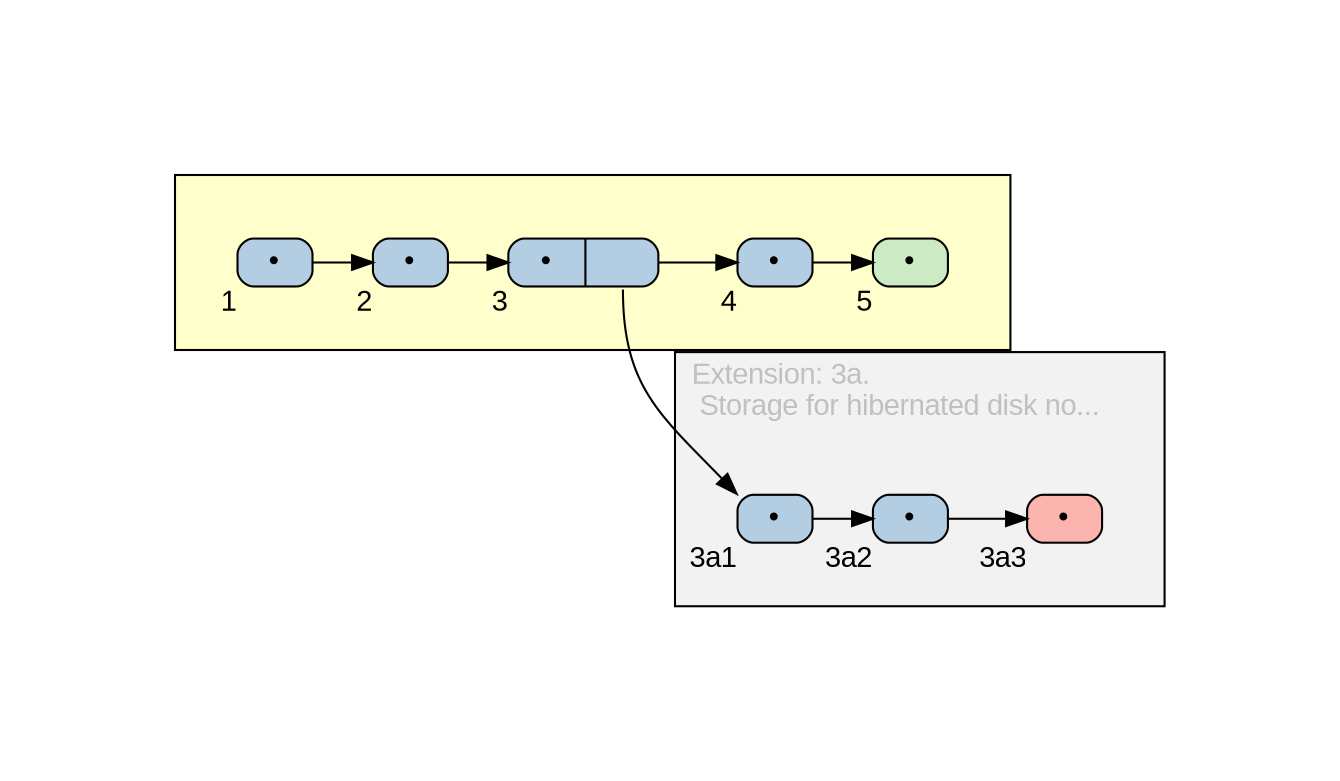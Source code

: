 digraph mygraph {
	rankdir="LR"
	fontcolor="gray"
	fontname="Arial"
	margin="1"
	dpi="62"
	node [
		shape="Mrecord",
		style="filled",
		label="",
		fontname="Arial",
		width="0.5",
		height="0.1",
		fillcolor="#b3cde3"
	]
	edge [
		fontname="Arial"
	]
	ranksep="0.4"
	nodesep="0.2"
	 labeljust="l"
	subgraph cluster_UC21_ {
		bgcolor="#ffffcc"
		label=""
		margin="30"
		"UC211" [xlabel="1", label="{<JMP>&bull;}", tooltip="System changes state of the git repository to hibernated.", width="0.5"]
		"UC212" [xlabel="2", label="{<JMP>&bull;}", tooltip="System compresses the disk image used by application.", width="0.5"]
		"UC213" [xlabel="3", label="{<JMP>&bull;|<EXT>}", tooltip="System saves the disk image used by application.", width="1.0"]
		"UC214" [xlabel="4", label="{<JMP>&bull;}", tooltip="System frees the disk space used by application.", width="0.5"]
		"UC215" [xlabel="5", fillcolor="#ccebc5", label="{<JMP>&bull;}", tooltip="System sets application state to hibernated. 
		  #(open:app_hibernated) #(mark:app_hibernated)", width="0.5"]
	}
	subgraph cluster_UC21_3a {
		label="Extension: 3a.\l Storage for hibernated disk no... "
		bgcolor="#f2f2f2"
		fontcolor="gray"
		margin="30"
		"UC213a1" [xlabel="3a1", label="{<JMP>&bull;}", tooltip="System changes state of the git repository to running.", width="0.5"]
		"UC213a2" [xlabel="3a2", label="{<JMP>&bull;}", tooltip="System finished (unsuccessfully) the hibernation.", width="0.5"]
		"UC213a3" [xlabel="3a3", fillcolor="#fbb4ae", label="{<JMP>&bull;}", tooltip="System notifies user about insufficient storage and 
		    proposes to hibernate application later #(abort) 
		    #(mark:hibernation_aborted)", width="0.5"]
	}
	"UC211":"JMP" -> "UC212":"JMP" [URL="#UC21_1"]
	"UC212":"JMP" -> "UC213":"JMP" [URL="#UC21_2"]
	"UC213":"EXT" -> "UC214":"JMP" [URL="#UC21_3"]
	"UC214":"JMP" -> "UC215":"JMP" [URL="#UC21_4"]
	"UC213":"EXT" -> "UC213a1":"JMP" [URL="#UC21_3"]
	"UC213a1":"JMP" -> "UC213a2":"JMP" [URL="#UC21_3a1"]
	"UC213a2":"JMP" -> "UC213a3":"JMP" [URL="#UC21_3a2"]
}
